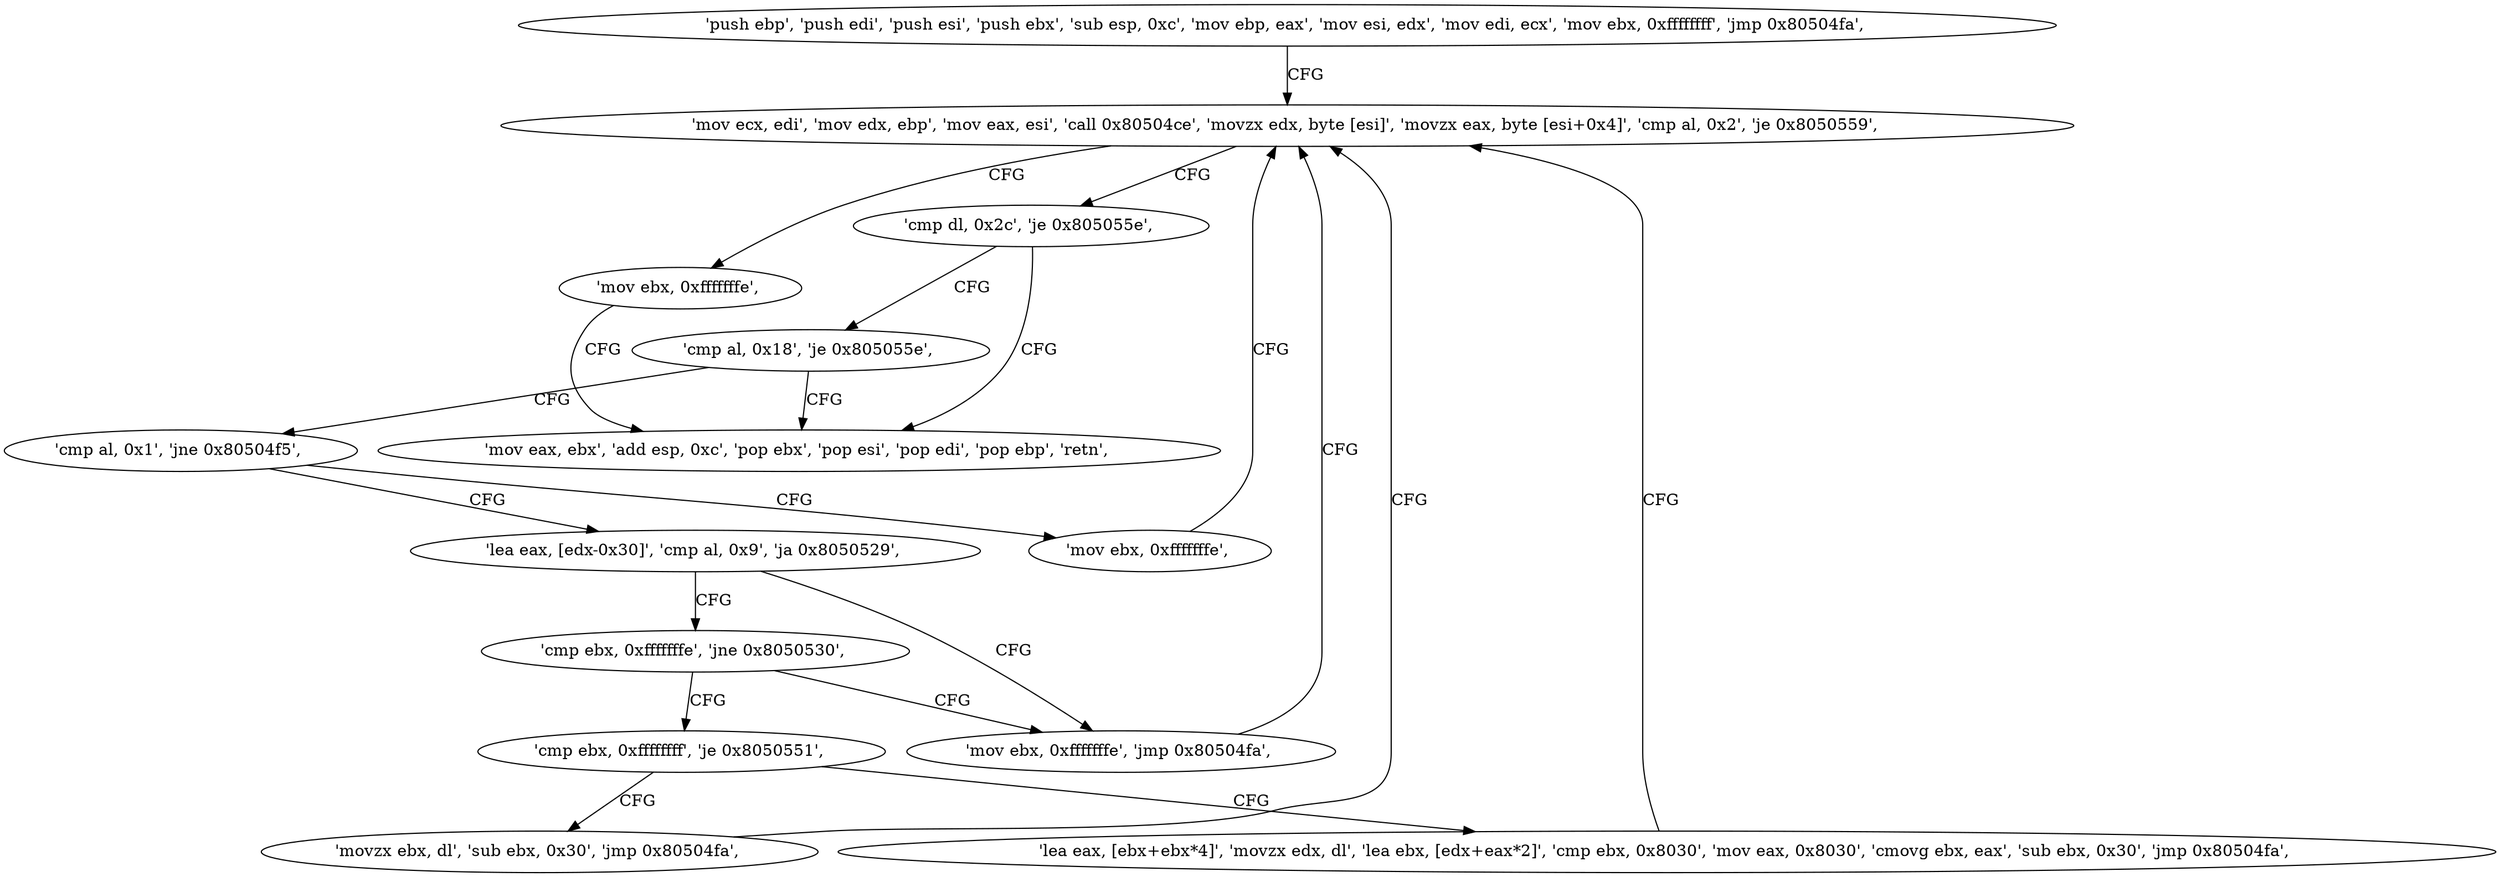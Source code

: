 digraph "func" {
"134546657" [label = "'push ebp', 'push edi', 'push esi', 'push ebx', 'sub esp, 0xc', 'mov ebp, eax', 'mov esi, edx', 'mov edi, ecx', 'mov ebx, 0xffffffff', 'jmp 0x80504fa', " ]
"134546682" [label = "'mov ecx, edi', 'mov edx, ebp', 'mov eax, esi', 'call 0x80504ce', 'movzx edx, byte [esi]', 'movzx eax, byte [esi+0x4]', 'cmp al, 0x2', 'je 0x8050559', " ]
"134546777" [label = "'mov ebx, 0xfffffffe', " ]
"134546704" [label = "'cmp dl, 0x2c', 'je 0x805055e', " ]
"134546782" [label = "'mov eax, ebx', 'add esp, 0xc', 'pop ebx', 'pop esi', 'pop edi', 'pop ebp', 'retn', " ]
"134546709" [label = "'cmp al, 0x18', 'je 0x805055e', " ]
"134546713" [label = "'cmp al, 0x1', 'jne 0x80504f5', " ]
"134546677" [label = "'mov ebx, 0xfffffffe', " ]
"134546717" [label = "'lea eax, [edx-0x30]', 'cmp al, 0x9', 'ja 0x8050529', " ]
"134546729" [label = "'mov ebx, 0xfffffffe', 'jmp 0x80504fa', " ]
"134546724" [label = "'cmp ebx, 0xfffffffe', 'jne 0x8050530', " ]
"134546736" [label = "'cmp ebx, 0xffffffff', 'je 0x8050551', " ]
"134546769" [label = "'movzx ebx, dl', 'sub ebx, 0x30', 'jmp 0x80504fa', " ]
"134546741" [label = "'lea eax, [ebx+ebx*4]', 'movzx edx, dl', 'lea ebx, [edx+eax*2]', 'cmp ebx, 0x8030', 'mov eax, 0x8030', 'cmovg ebx, eax', 'sub ebx, 0x30', 'jmp 0x80504fa', " ]
"134546657" -> "134546682" [ label = "CFG" ]
"134546682" -> "134546777" [ label = "CFG" ]
"134546682" -> "134546704" [ label = "CFG" ]
"134546777" -> "134546782" [ label = "CFG" ]
"134546704" -> "134546782" [ label = "CFG" ]
"134546704" -> "134546709" [ label = "CFG" ]
"134546709" -> "134546782" [ label = "CFG" ]
"134546709" -> "134546713" [ label = "CFG" ]
"134546713" -> "134546677" [ label = "CFG" ]
"134546713" -> "134546717" [ label = "CFG" ]
"134546677" -> "134546682" [ label = "CFG" ]
"134546717" -> "134546729" [ label = "CFG" ]
"134546717" -> "134546724" [ label = "CFG" ]
"134546729" -> "134546682" [ label = "CFG" ]
"134546724" -> "134546736" [ label = "CFG" ]
"134546724" -> "134546729" [ label = "CFG" ]
"134546736" -> "134546769" [ label = "CFG" ]
"134546736" -> "134546741" [ label = "CFG" ]
"134546769" -> "134546682" [ label = "CFG" ]
"134546741" -> "134546682" [ label = "CFG" ]
}
